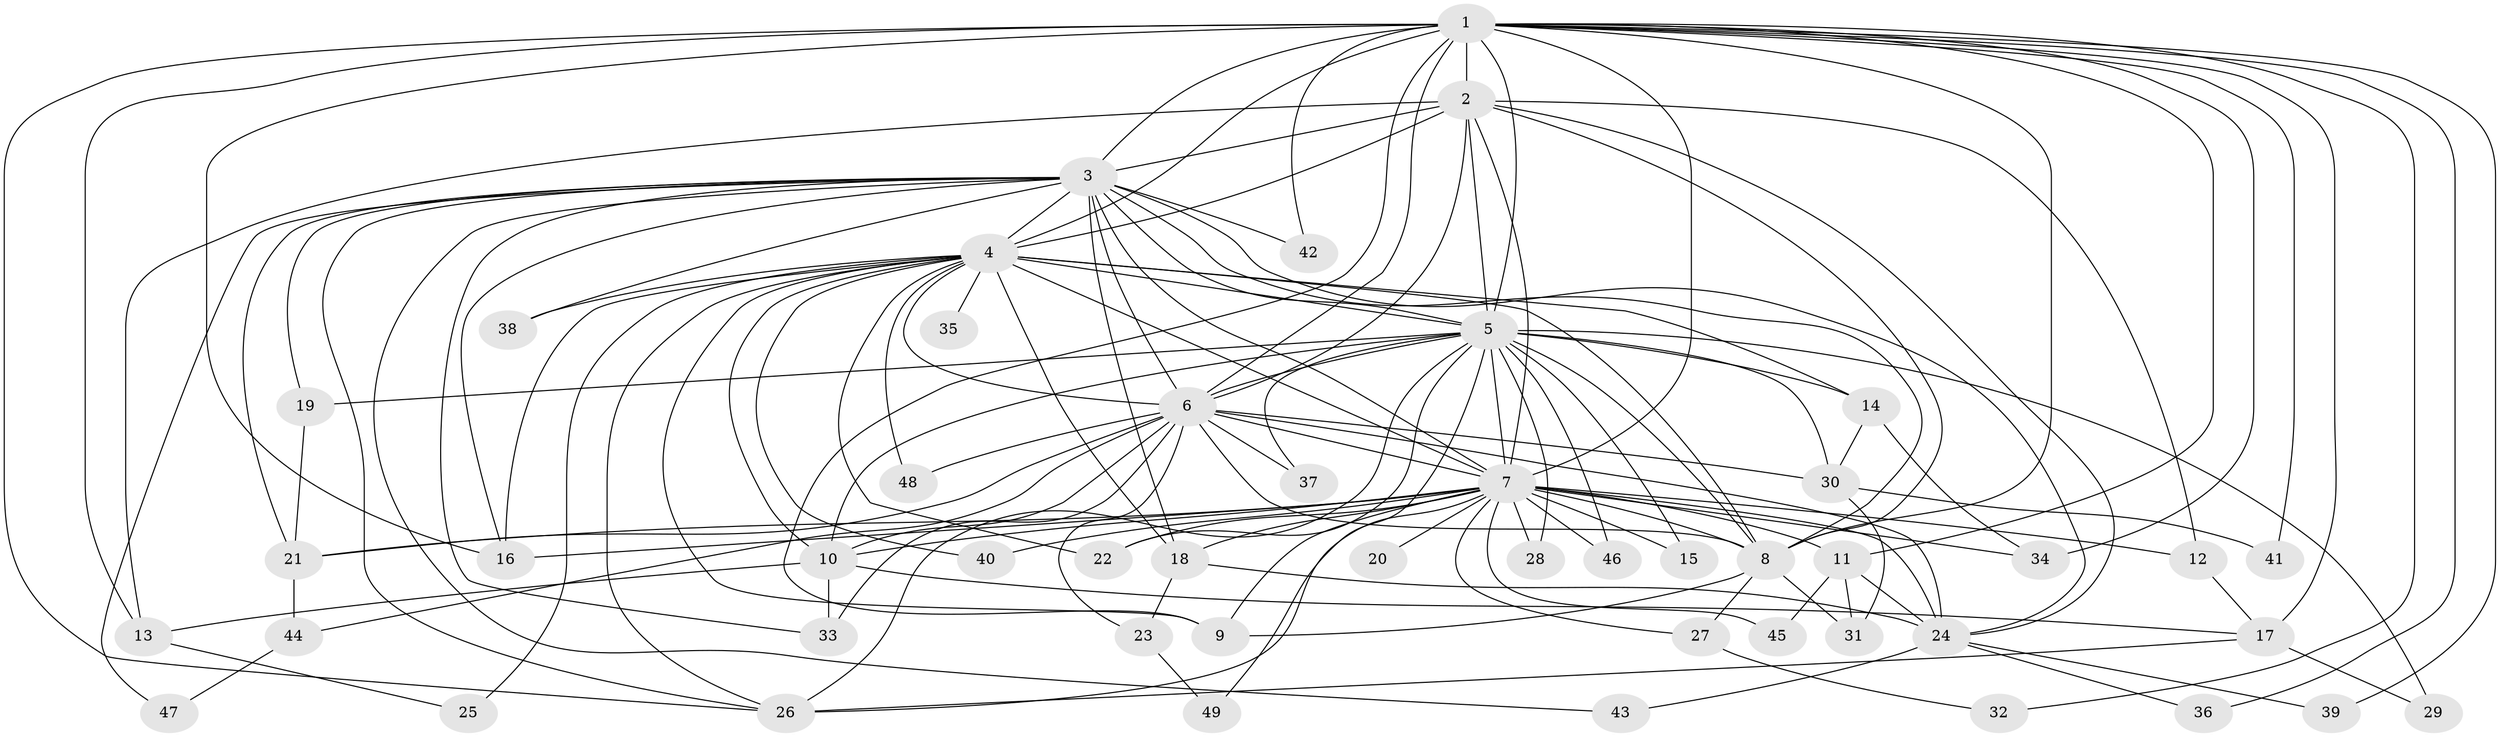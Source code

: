// original degree distribution, {14: 0.02040816326530612, 24: 0.01020408163265306, 27: 0.01020408163265306, 23: 0.01020408163265306, 25: 0.01020408163265306, 16: 0.01020408163265306, 21: 0.01020408163265306, 29: 0.01020408163265306, 13: 0.01020408163265306, 2: 0.5, 4: 0.10204081632653061, 6: 0.01020408163265306, 5: 0.04081632653061224, 3: 0.24489795918367346}
// Generated by graph-tools (version 1.1) at 2025/35/03/09/25 02:35:06]
// undirected, 49 vertices, 132 edges
graph export_dot {
graph [start="1"]
  node [color=gray90,style=filled];
  1;
  2;
  3;
  4;
  5;
  6;
  7;
  8;
  9;
  10;
  11;
  12;
  13;
  14;
  15;
  16;
  17;
  18;
  19;
  20;
  21;
  22;
  23;
  24;
  25;
  26;
  27;
  28;
  29;
  30;
  31;
  32;
  33;
  34;
  35;
  36;
  37;
  38;
  39;
  40;
  41;
  42;
  43;
  44;
  45;
  46;
  47;
  48;
  49;
  1 -- 2 [weight=2.0];
  1 -- 3 [weight=4.0];
  1 -- 4 [weight=6.0];
  1 -- 5 [weight=5.0];
  1 -- 6 [weight=2.0];
  1 -- 7 [weight=2.0];
  1 -- 8 [weight=2.0];
  1 -- 9 [weight=1.0];
  1 -- 11 [weight=3.0];
  1 -- 13 [weight=2.0];
  1 -- 16 [weight=1.0];
  1 -- 17 [weight=2.0];
  1 -- 26 [weight=1.0];
  1 -- 32 [weight=1.0];
  1 -- 34 [weight=1.0];
  1 -- 36 [weight=1.0];
  1 -- 39 [weight=1.0];
  1 -- 41 [weight=1.0];
  1 -- 42 [weight=1.0];
  2 -- 3 [weight=1.0];
  2 -- 4 [weight=3.0];
  2 -- 5 [weight=1.0];
  2 -- 6 [weight=2.0];
  2 -- 7 [weight=1.0];
  2 -- 8 [weight=1.0];
  2 -- 12 [weight=1.0];
  2 -- 13 [weight=1.0];
  2 -- 24 [weight=1.0];
  3 -- 4 [weight=2.0];
  3 -- 5 [weight=1.0];
  3 -- 6 [weight=2.0];
  3 -- 7 [weight=1.0];
  3 -- 8 [weight=2.0];
  3 -- 16 [weight=1.0];
  3 -- 18 [weight=1.0];
  3 -- 19 [weight=1.0];
  3 -- 21 [weight=1.0];
  3 -- 24 [weight=1.0];
  3 -- 26 [weight=1.0];
  3 -- 33 [weight=1.0];
  3 -- 38 [weight=1.0];
  3 -- 42 [weight=1.0];
  3 -- 43 [weight=1.0];
  3 -- 47 [weight=1.0];
  4 -- 5 [weight=3.0];
  4 -- 6 [weight=2.0];
  4 -- 7 [weight=3.0];
  4 -- 8 [weight=2.0];
  4 -- 9 [weight=1.0];
  4 -- 10 [weight=1.0];
  4 -- 14 [weight=1.0];
  4 -- 16 [weight=1.0];
  4 -- 18 [weight=2.0];
  4 -- 22 [weight=1.0];
  4 -- 25 [weight=1.0];
  4 -- 26 [weight=1.0];
  4 -- 35 [weight=2.0];
  4 -- 38 [weight=1.0];
  4 -- 40 [weight=1.0];
  4 -- 48 [weight=1.0];
  5 -- 6 [weight=1.0];
  5 -- 7 [weight=1.0];
  5 -- 8 [weight=1.0];
  5 -- 10 [weight=1.0];
  5 -- 14 [weight=1.0];
  5 -- 15 [weight=1.0];
  5 -- 19 [weight=1.0];
  5 -- 22 [weight=1.0];
  5 -- 26 [weight=1.0];
  5 -- 28 [weight=1.0];
  5 -- 29 [weight=1.0];
  5 -- 30 [weight=1.0];
  5 -- 37 [weight=1.0];
  5 -- 46 [weight=1.0];
  5 -- 49 [weight=1.0];
  6 -- 7 [weight=1.0];
  6 -- 8 [weight=2.0];
  6 -- 10 [weight=1.0];
  6 -- 21 [weight=1.0];
  6 -- 23 [weight=1.0];
  6 -- 24 [weight=1.0];
  6 -- 30 [weight=1.0];
  6 -- 33 [weight=1.0];
  6 -- 37 [weight=1.0];
  6 -- 44 [weight=1.0];
  6 -- 48 [weight=1.0];
  7 -- 8 [weight=1.0];
  7 -- 9 [weight=1.0];
  7 -- 10 [weight=1.0];
  7 -- 11 [weight=1.0];
  7 -- 12 [weight=1.0];
  7 -- 15 [weight=1.0];
  7 -- 16 [weight=1.0];
  7 -- 18 [weight=1.0];
  7 -- 20 [weight=1.0];
  7 -- 21 [weight=1.0];
  7 -- 22 [weight=1.0];
  7 -- 24 [weight=1.0];
  7 -- 26 [weight=1.0];
  7 -- 27 [weight=1.0];
  7 -- 28 [weight=1.0];
  7 -- 34 [weight=1.0];
  7 -- 40 [weight=1.0];
  7 -- 45 [weight=1.0];
  7 -- 46 [weight=1.0];
  8 -- 9 [weight=1.0];
  8 -- 27 [weight=1.0];
  8 -- 31 [weight=1.0];
  10 -- 13 [weight=1.0];
  10 -- 17 [weight=1.0];
  10 -- 33 [weight=1.0];
  11 -- 24 [weight=1.0];
  11 -- 31 [weight=1.0];
  11 -- 45 [weight=1.0];
  12 -- 17 [weight=1.0];
  13 -- 25 [weight=1.0];
  14 -- 30 [weight=1.0];
  14 -- 34 [weight=1.0];
  17 -- 26 [weight=1.0];
  17 -- 29 [weight=1.0];
  18 -- 23 [weight=1.0];
  18 -- 24 [weight=1.0];
  19 -- 21 [weight=1.0];
  21 -- 44 [weight=1.0];
  23 -- 49 [weight=1.0];
  24 -- 36 [weight=1.0];
  24 -- 39 [weight=1.0];
  24 -- 43 [weight=1.0];
  27 -- 32 [weight=1.0];
  30 -- 31 [weight=1.0];
  30 -- 41 [weight=1.0];
  44 -- 47 [weight=1.0];
}
